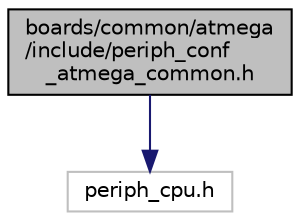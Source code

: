 digraph "boards/common/atmega/include/periph_conf_atmega_common.h"
{
 // LATEX_PDF_SIZE
  edge [fontname="Helvetica",fontsize="10",labelfontname="Helvetica",labelfontsize="10"];
  node [fontname="Helvetica",fontsize="10",shape=record];
  Node1 [label="boards/common/atmega\l/include/periph_conf\l_atmega_common.h",height=0.2,width=0.4,color="black", fillcolor="grey75", style="filled", fontcolor="black",tooltip="Common configuration of MCU periphery for ATmega boards."];
  Node1 -> Node2 [color="midnightblue",fontsize="10",style="solid",fontname="Helvetica"];
  Node2 [label="periph_cpu.h",height=0.2,width=0.4,color="grey75", fillcolor="white", style="filled",tooltip=" "];
}
